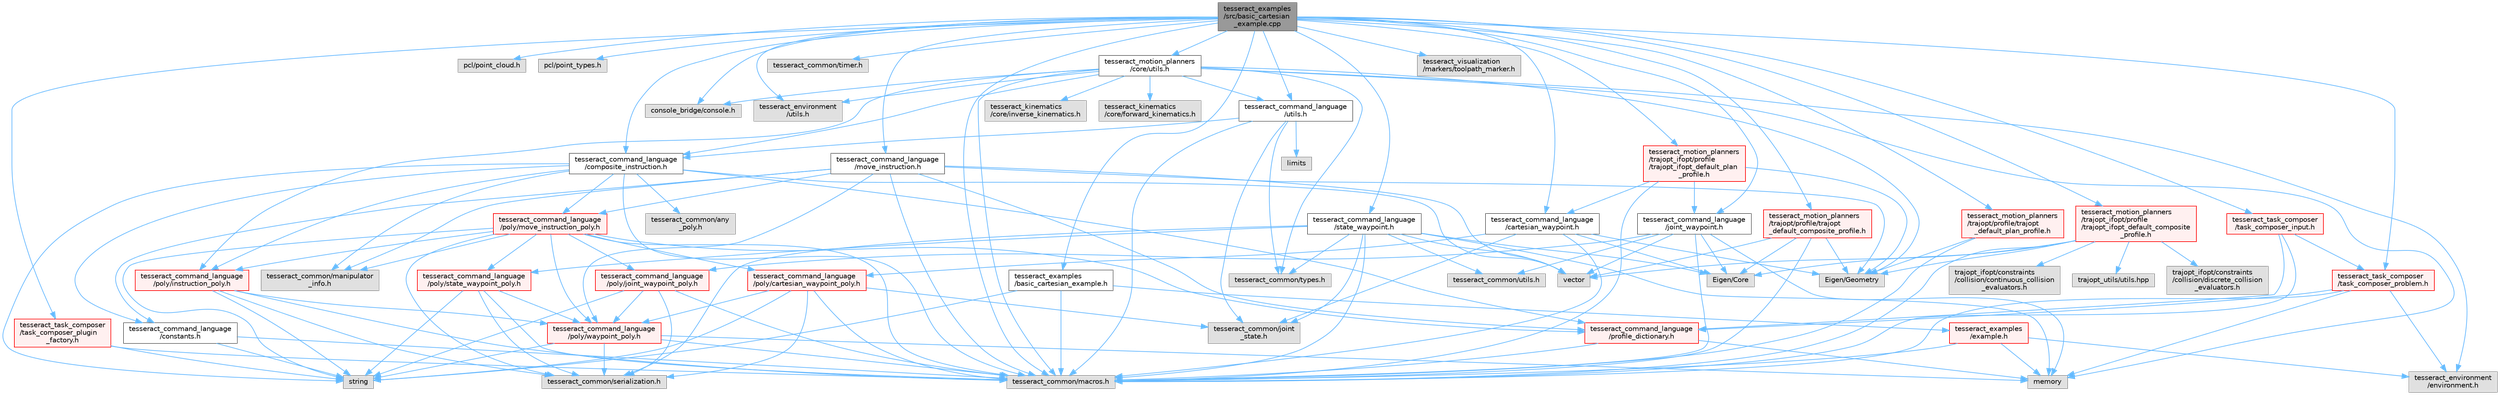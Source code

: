 digraph "tesseract_examples/src/basic_cartesian_example.cpp"
{
 // LATEX_PDF_SIZE
  bgcolor="transparent";
  edge [fontname=Helvetica,fontsize=10,labelfontname=Helvetica,labelfontsize=10];
  node [fontname=Helvetica,fontsize=10,shape=box,height=0.2,width=0.4];
  Node1 [label="tesseract_examples\l/src/basic_cartesian\l_example.cpp",height=0.2,width=0.4,color="gray40", fillcolor="grey60", style="filled", fontcolor="black",tooltip=" "];
  Node1 -> Node2 [color="steelblue1",style="solid"];
  Node2 [label="tesseract_common/macros.h",height=0.2,width=0.4,color="grey60", fillcolor="#E0E0E0", style="filled",tooltip=" "];
  Node1 -> Node3 [color="steelblue1",style="solid"];
  Node3 [label="pcl/point_cloud.h",height=0.2,width=0.4,color="grey60", fillcolor="#E0E0E0", style="filled",tooltip=" "];
  Node1 -> Node4 [color="steelblue1",style="solid"];
  Node4 [label="pcl/point_types.h",height=0.2,width=0.4,color="grey60", fillcolor="#E0E0E0", style="filled",tooltip=" "];
  Node1 -> Node5 [color="steelblue1",style="solid"];
  Node5 [label="console_bridge/console.h",height=0.2,width=0.4,color="grey60", fillcolor="#E0E0E0", style="filled",tooltip=" "];
  Node1 -> Node6 [color="steelblue1",style="solid"];
  Node6 [label="tesseract_examples\l/basic_cartesian_example.h",height=0.2,width=0.4,color="grey40", fillcolor="white", style="filled",URL="$d7/d35/basic__cartesian__example_8h.html",tooltip="Basic example leveraging trajopt and tesseract for cartesian planning."];
  Node6 -> Node2 [color="steelblue1",style="solid"];
  Node6 -> Node7 [color="steelblue1",style="solid"];
  Node7 [label="string",height=0.2,width=0.4,color="grey60", fillcolor="#E0E0E0", style="filled",tooltip=" "];
  Node6 -> Node8 [color="steelblue1",style="solid"];
  Node8 [label="tesseract_examples\l/example.h",height=0.2,width=0.4,color="red", fillcolor="#FFF0F0", style="filled",URL="$df/d24/example_8h.html",tooltip=" "];
  Node8 -> Node2 [color="steelblue1",style="solid"];
  Node8 -> Node9 [color="steelblue1",style="solid"];
  Node9 [label="memory",height=0.2,width=0.4,color="grey60", fillcolor="#E0E0E0", style="filled",tooltip=" "];
  Node8 -> Node10 [color="steelblue1",style="solid"];
  Node10 [label="tesseract_environment\l/environment.h",height=0.2,width=0.4,color="grey60", fillcolor="#E0E0E0", style="filled",tooltip=" "];
  Node1 -> Node12 [color="steelblue1",style="solid"];
  Node12 [label="tesseract_environment\l/utils.h",height=0.2,width=0.4,color="grey60", fillcolor="#E0E0E0", style="filled",tooltip=" "];
  Node1 -> Node13 [color="steelblue1",style="solid"];
  Node13 [label="tesseract_common/timer.h",height=0.2,width=0.4,color="grey60", fillcolor="#E0E0E0", style="filled",tooltip=" "];
  Node1 -> Node14 [color="steelblue1",style="solid"];
  Node14 [label="tesseract_command_language\l/composite_instruction.h",height=0.2,width=0.4,color="grey40", fillcolor="white", style="filled",URL="$d5/df7/composite__instruction_8h.html",tooltip=" "];
  Node14 -> Node2 [color="steelblue1",style="solid"];
  Node14 -> Node15 [color="steelblue1",style="solid"];
  Node15 [label="vector",height=0.2,width=0.4,color="grey60", fillcolor="#E0E0E0", style="filled",tooltip=" "];
  Node14 -> Node7 [color="steelblue1",style="solid"];
  Node14 -> Node16 [color="steelblue1",style="solid"];
  Node16 [label="tesseract_command_language\l/poly/instruction_poly.h",height=0.2,width=0.4,color="red", fillcolor="#FFF0F0", style="filled",URL="$d1/db1/instruction__poly_8h.html",tooltip=" "];
  Node16 -> Node2 [color="steelblue1",style="solid"];
  Node16 -> Node7 [color="steelblue1",style="solid"];
  Node16 -> Node21 [color="steelblue1",style="solid"];
  Node21 [label="tesseract_command_language\l/poly/waypoint_poly.h",height=0.2,width=0.4,color="red", fillcolor="#FFF0F0", style="filled",URL="$d3/dc4/waypoint__poly_8h.html",tooltip=" "];
  Node21 -> Node2 [color="steelblue1",style="solid"];
  Node21 -> Node9 [color="steelblue1",style="solid"];
  Node21 -> Node7 [color="steelblue1",style="solid"];
  Node21 -> Node23 [color="steelblue1",style="solid"];
  Node23 [label="tesseract_common/serialization.h",height=0.2,width=0.4,color="grey60", fillcolor="#E0E0E0", style="filled",tooltip=" "];
  Node16 -> Node23 [color="steelblue1",style="solid"];
  Node14 -> Node25 [color="steelblue1",style="solid"];
  Node25 [label="tesseract_command_language\l/poly/move_instruction_poly.h",height=0.2,width=0.4,color="red", fillcolor="#FFF0F0", style="filled",URL="$dc/df1/move__instruction__poly_8h.html",tooltip="The move instruction interface."];
  Node25 -> Node2 [color="steelblue1",style="solid"];
  Node25 -> Node7 [color="steelblue1",style="solid"];
  Node25 -> Node16 [color="steelblue1",style="solid"];
  Node25 -> Node26 [color="steelblue1",style="solid"];
  Node26 [label="tesseract_command_language\l/poly/cartesian_waypoint_poly.h",height=0.2,width=0.4,color="red", fillcolor="#FFF0F0", style="filled",URL="$d7/df9/cartesian__waypoint__poly_8h.html",tooltip="The cartesian waypoint interface."];
  Node26 -> Node2 [color="steelblue1",style="solid"];
  Node26 -> Node7 [color="steelblue1",style="solid"];
  Node26 -> Node21 [color="steelblue1",style="solid"];
  Node26 -> Node27 [color="steelblue1",style="solid"];
  Node27 [label="tesseract_common/joint\l_state.h",height=0.2,width=0.4,color="grey60", fillcolor="#E0E0E0", style="filled",tooltip=" "];
  Node26 -> Node23 [color="steelblue1",style="solid"];
  Node25 -> Node28 [color="steelblue1",style="solid"];
  Node28 [label="tesseract_command_language\l/poly/joint_waypoint_poly.h",height=0.2,width=0.4,color="red", fillcolor="#FFF0F0", style="filled",URL="$d1/d66/joint__waypoint__poly_8h.html",tooltip="The joint waypoint interface."];
  Node28 -> Node2 [color="steelblue1",style="solid"];
  Node28 -> Node7 [color="steelblue1",style="solid"];
  Node28 -> Node21 [color="steelblue1",style="solid"];
  Node28 -> Node23 [color="steelblue1",style="solid"];
  Node25 -> Node29 [color="steelblue1",style="solid"];
  Node29 [label="tesseract_command_language\l/poly/state_waypoint_poly.h",height=0.2,width=0.4,color="red", fillcolor="#FFF0F0", style="filled",URL="$d7/d22/state__waypoint__poly_8h.html",tooltip="The state waypoint interface."];
  Node29 -> Node2 [color="steelblue1",style="solid"];
  Node29 -> Node7 [color="steelblue1",style="solid"];
  Node29 -> Node21 [color="steelblue1",style="solid"];
  Node29 -> Node23 [color="steelblue1",style="solid"];
  Node25 -> Node21 [color="steelblue1",style="solid"];
  Node25 -> Node30 [color="steelblue1",style="solid"];
  Node30 [label="tesseract_command_language\l/profile_dictionary.h",height=0.2,width=0.4,color="red", fillcolor="#FFF0F0", style="filled",URL="$dd/dd6/profile__dictionary_8h.html",tooltip="This is a profile dictionary for storing all profiles."];
  Node30 -> Node2 [color="steelblue1",style="solid"];
  Node30 -> Node9 [color="steelblue1",style="solid"];
  Node25 -> Node36 [color="steelblue1",style="solid"];
  Node36 [label="tesseract_common/manipulator\l_info.h",height=0.2,width=0.4,color="grey60", fillcolor="#E0E0E0", style="filled",tooltip=" "];
  Node25 -> Node23 [color="steelblue1",style="solid"];
  Node14 -> Node37 [color="steelblue1",style="solid"];
  Node37 [label="tesseract_command_language\l/constants.h",height=0.2,width=0.4,color="grey40", fillcolor="white", style="filled",URL="$d2/d6f/constants_8h.html",tooltip="Containst Tesseract Command Language constants."];
  Node37 -> Node2 [color="steelblue1",style="solid"];
  Node37 -> Node7 [color="steelblue1",style="solid"];
  Node14 -> Node30 [color="steelblue1",style="solid"];
  Node14 -> Node36 [color="steelblue1",style="solid"];
  Node14 -> Node38 [color="steelblue1",style="solid"];
  Node38 [label="tesseract_common/any\l_poly.h",height=0.2,width=0.4,color="grey60", fillcolor="#E0E0E0", style="filled",tooltip=" "];
  Node1 -> Node39 [color="steelblue1",style="solid"];
  Node39 [label="tesseract_command_language\l/state_waypoint.h",height=0.2,width=0.4,color="grey40", fillcolor="white", style="filled",URL="$d1/d10/state__waypoint_8h.html",tooltip=" "];
  Node39 -> Node2 [color="steelblue1",style="solid"];
  Node39 -> Node40 [color="steelblue1",style="solid"];
  Node40 [label="Eigen/Core",height=0.2,width=0.4,color="grey60", fillcolor="#E0E0E0", style="filled",tooltip=" "];
  Node39 -> Node9 [color="steelblue1",style="solid"];
  Node39 -> Node15 [color="steelblue1",style="solid"];
  Node39 -> Node29 [color="steelblue1",style="solid"];
  Node39 -> Node27 [color="steelblue1",style="solid"];
  Node39 -> Node41 [color="steelblue1",style="solid"];
  Node41 [label="tesseract_common/utils.h",height=0.2,width=0.4,color="grey60", fillcolor="#E0E0E0", style="filled",tooltip=" "];
  Node39 -> Node42 [color="steelblue1",style="solid"];
  Node42 [label="tesseract_common/types.h",height=0.2,width=0.4,color="grey60", fillcolor="#E0E0E0", style="filled",tooltip=" "];
  Node39 -> Node23 [color="steelblue1",style="solid"];
  Node1 -> Node43 [color="steelblue1",style="solid"];
  Node43 [label="tesseract_command_language\l/cartesian_waypoint.h",height=0.2,width=0.4,color="grey40", fillcolor="white", style="filled",URL="$d3/d18/cartesian__waypoint_8h.html",tooltip=" "];
  Node43 -> Node2 [color="steelblue1",style="solid"];
  Node43 -> Node40 [color="steelblue1",style="solid"];
  Node43 -> Node44 [color="steelblue1",style="solid"];
  Node44 [label="Eigen/Geometry",height=0.2,width=0.4,color="grey60", fillcolor="#E0E0E0", style="filled",tooltip=" "];
  Node43 -> Node26 [color="steelblue1",style="solid"];
  Node43 -> Node27 [color="steelblue1",style="solid"];
  Node1 -> Node45 [color="steelblue1",style="solid"];
  Node45 [label="tesseract_command_language\l/joint_waypoint.h",height=0.2,width=0.4,color="grey40", fillcolor="white", style="filled",URL="$d7/d1f/joint__waypoint_8h.html",tooltip=" "];
  Node45 -> Node2 [color="steelblue1",style="solid"];
  Node45 -> Node40 [color="steelblue1",style="solid"];
  Node45 -> Node9 [color="steelblue1",style="solid"];
  Node45 -> Node15 [color="steelblue1",style="solid"];
  Node45 -> Node28 [color="steelblue1",style="solid"];
  Node45 -> Node41 [color="steelblue1",style="solid"];
  Node1 -> Node46 [color="steelblue1",style="solid"];
  Node46 [label="tesseract_command_language\l/move_instruction.h",height=0.2,width=0.4,color="grey40", fillcolor="white", style="filled",URL="$da/d74/move__instruction_8h.html",tooltip=" "];
  Node46 -> Node2 [color="steelblue1",style="solid"];
  Node46 -> Node15 [color="steelblue1",style="solid"];
  Node46 -> Node44 [color="steelblue1",style="solid"];
  Node46 -> Node25 [color="steelblue1",style="solid"];
  Node46 -> Node21 [color="steelblue1",style="solid"];
  Node46 -> Node37 [color="steelblue1",style="solid"];
  Node46 -> Node30 [color="steelblue1",style="solid"];
  Node46 -> Node36 [color="steelblue1",style="solid"];
  Node1 -> Node47 [color="steelblue1",style="solid"];
  Node47 [label="tesseract_command_language\l/utils.h",height=0.2,width=0.4,color="grey40", fillcolor="white", style="filled",URL="$d6/d75/tesseract__command__language_2include_2tesseract__command__language_2utils_8h.html",tooltip=" "];
  Node47 -> Node2 [color="steelblue1",style="solid"];
  Node47 -> Node48 [color="steelblue1",style="solid"];
  Node48 [label="limits",height=0.2,width=0.4,color="grey60", fillcolor="#E0E0E0", style="filled",tooltip=" "];
  Node47 -> Node14 [color="steelblue1",style="solid"];
  Node47 -> Node27 [color="steelblue1",style="solid"];
  Node47 -> Node42 [color="steelblue1",style="solid"];
  Node1 -> Node49 [color="steelblue1",style="solid"];
  Node49 [label="tesseract_visualization\l/markers/toolpath_marker.h",height=0.2,width=0.4,color="grey60", fillcolor="#E0E0E0", style="filled",tooltip=" "];
  Node1 -> Node50 [color="steelblue1",style="solid"];
  Node50 [label="tesseract_motion_planners\l/core/utils.h",height=0.2,width=0.4,color="grey40", fillcolor="white", style="filled",URL="$d9/d8b/tesseract__motion__planners_2core_2include_2tesseract__motion__planners_2core_2utils_8h.html",tooltip="Planner utility functions."];
  Node50 -> Node2 [color="steelblue1",style="solid"];
  Node50 -> Node44 [color="steelblue1",style="solid"];
  Node50 -> Node9 [color="steelblue1",style="solid"];
  Node50 -> Node5 [color="steelblue1",style="solid"];
  Node50 -> Node10 [color="steelblue1",style="solid"];
  Node50 -> Node12 [color="steelblue1",style="solid"];
  Node50 -> Node51 [color="steelblue1",style="solid"];
  Node51 [label="tesseract_kinematics\l/core/forward_kinematics.h",height=0.2,width=0.4,color="grey60", fillcolor="#E0E0E0", style="filled",tooltip=" "];
  Node50 -> Node52 [color="steelblue1",style="solid"];
  Node52 [label="tesseract_kinematics\l/core/inverse_kinematics.h",height=0.2,width=0.4,color="grey60", fillcolor="#E0E0E0", style="filled",tooltip=" "];
  Node50 -> Node16 [color="steelblue1",style="solid"];
  Node50 -> Node14 [color="steelblue1",style="solid"];
  Node50 -> Node47 [color="steelblue1",style="solid"];
  Node50 -> Node42 [color="steelblue1",style="solid"];
  Node1 -> Node53 [color="steelblue1",style="solid"];
  Node53 [label="tesseract_motion_planners\l/trajopt_ifopt/profile\l/trajopt_ifopt_default_composite\l_profile.h",height=0.2,width=0.4,color="red", fillcolor="#FFF0F0", style="filled",URL="$dd/da4/trajopt__ifopt__default__composite__profile_8h.html",tooltip=" "];
  Node53 -> Node2 [color="steelblue1",style="solid"];
  Node53 -> Node15 [color="steelblue1",style="solid"];
  Node53 -> Node44 [color="steelblue1",style="solid"];
  Node53 -> Node40 [color="steelblue1",style="solid"];
  Node53 -> Node54 [color="steelblue1",style="solid"];
  Node54 [label="trajopt_ifopt/constraints\l/collision/discrete_collision\l_evaluators.h",height=0.2,width=0.4,color="grey60", fillcolor="#E0E0E0", style="filled",tooltip=" "];
  Node53 -> Node55 [color="steelblue1",style="solid"];
  Node55 [label="trajopt_ifopt/constraints\l/collision/continuous_collision\l_evaluators.h",height=0.2,width=0.4,color="grey60", fillcolor="#E0E0E0", style="filled",tooltip=" "];
  Node53 -> Node56 [color="steelblue1",style="solid"];
  Node56 [label="trajopt_utils/utils.hpp",height=0.2,width=0.4,color="grey60", fillcolor="#E0E0E0", style="filled",tooltip=" "];
  Node1 -> Node62 [color="steelblue1",style="solid"];
  Node62 [label="tesseract_motion_planners\l/trajopt/profile/trajopt\l_default_composite_profile.h",height=0.2,width=0.4,color="red", fillcolor="#FFF0F0", style="filled",URL="$d8/d8f/trajopt__default__composite__profile_8h.html",tooltip=" "];
  Node62 -> Node2 [color="steelblue1",style="solid"];
  Node62 -> Node15 [color="steelblue1",style="solid"];
  Node62 -> Node44 [color="steelblue1",style="solid"];
  Node62 -> Node40 [color="steelblue1",style="solid"];
  Node1 -> Node68 [color="steelblue1",style="solid"];
  Node68 [label="tesseract_motion_planners\l/trajopt_ifopt/profile\l/trajopt_ifopt_default_plan\l_profile.h",height=0.2,width=0.4,color="red", fillcolor="#FFF0F0", style="filled",URL="$dd/d35/trajopt__ifopt__default__plan__profile_8h.html",tooltip=" "];
  Node68 -> Node2 [color="steelblue1",style="solid"];
  Node68 -> Node44 [color="steelblue1",style="solid"];
  Node68 -> Node45 [color="steelblue1",style="solid"];
  Node68 -> Node43 [color="steelblue1",style="solid"];
  Node1 -> Node69 [color="steelblue1",style="solid"];
  Node69 [label="tesseract_motion_planners\l/trajopt/profile/trajopt\l_default_plan_profile.h",height=0.2,width=0.4,color="red", fillcolor="#FFF0F0", style="filled",URL="$d9/da2/trajopt__default__plan__profile_8h.html",tooltip=" "];
  Node69 -> Node2 [color="steelblue1",style="solid"];
  Node69 -> Node44 [color="steelblue1",style="solid"];
  Node1 -> Node71 [color="steelblue1",style="solid"];
  Node71 [label="tesseract_task_composer\l/task_composer_problem.h",height=0.2,width=0.4,color="red", fillcolor="#FFF0F0", style="filled",URL="$d7/d6d/task__composer__problem_8h.html",tooltip="A task composer server problem."];
  Node71 -> Node2 [color="steelblue1",style="solid"];
  Node71 -> Node9 [color="steelblue1",style="solid"];
  Node71 -> Node10 [color="steelblue1",style="solid"];
  Node71 -> Node30 [color="steelblue1",style="solid"];
  Node1 -> Node73 [color="steelblue1",style="solid"];
  Node73 [label="tesseract_task_composer\l/task_composer_input.h",height=0.2,width=0.4,color="red", fillcolor="#FFF0F0", style="filled",URL="$db/ddf/task__composer__input_8h.html",tooltip="The input data structure to the pipeline."];
  Node73 -> Node2 [color="steelblue1",style="solid"];
  Node73 -> Node30 [color="steelblue1",style="solid"];
  Node73 -> Node71 [color="steelblue1",style="solid"];
  Node1 -> Node77 [color="steelblue1",style="solid"];
  Node77 [label="tesseract_task_composer\l/task_composer_plugin\l_factory.h",height=0.2,width=0.4,color="red", fillcolor="#FFF0F0", style="filled",URL="$da/d42/task__composer__plugin__factory_8h.html",tooltip="A plugin factory for producing a task composer."];
  Node77 -> Node2 [color="steelblue1",style="solid"];
  Node77 -> Node7 [color="steelblue1",style="solid"];
}
